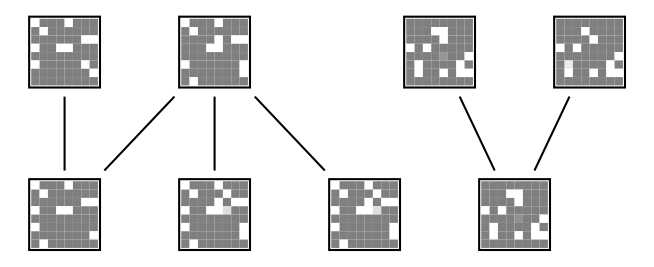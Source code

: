 graph test {
	n0 [shape=none,margin=none,label=<<table border="1" cellborder="0" cellspacing="0"><tr><td bgcolor="#ffffff"></td><td bgcolor="#7f7f7f"></td><td bgcolor="#7f7f7f"></td><td bgcolor="#7f7f7f"></td><td bgcolor="#ffffff"></td><td bgcolor="#7f7f7f"></td><td bgcolor="#7f7f7f"></td><td bgcolor="#7f7f7f"></td></tr><tr><td bgcolor="#7f7f7f"></td><td bgcolor="#ffffff"></td><td bgcolor="#7f7f7f"></td><td bgcolor="#7f7f7f"></td><td bgcolor="#7f7f7f"></td><td bgcolor="#7f7f7f"></td><td bgcolor="#7f7f7f"></td><td bgcolor="#7f7f7f"></td></tr><tr><td bgcolor="#7f7f7f"></td><td bgcolor="#7f7f7f"></td><td bgcolor="#7f7f7f"></td><td bgcolor="#7f7f7f"></td><td bgcolor="#ffffff"></td><td bgcolor="#7f7f7f"></td><td bgcolor="#ffffff"></td><td bgcolor="#ffffff"></td></tr><tr><td bgcolor="#7f7f7f"></td><td bgcolor="#7f7f7f"></td><td bgcolor="#7f7f7f"></td><td bgcolor="#ffffff"></td><td bgcolor="#ffffff"></td><td bgcolor="#7f7f7f"></td><td bgcolor="#7f7f7f"></td><td bgcolor="#7f7f7f"></td></tr><tr><td bgcolor="#7f7f7f"></td><td bgcolor="#7f7f7f"></td><td bgcolor="#7f7f7f"></td><td bgcolor="#7f7f7f"></td><td bgcolor="#7f7f7f"></td><td bgcolor="#7f7f7f"></td><td bgcolor="#7f7f7f"></td><td bgcolor="#7f7f7f"></td></tr><tr><td bgcolor="#ffffff"></td><td bgcolor="#7f7f7f"></td><td bgcolor="#7f7f7f"></td><td bgcolor="#7f7f7f"></td><td bgcolor="#7f7f7f"></td><td bgcolor="#7f7f7f"></td><td bgcolor="#7f7f7f"></td><td bgcolor="#ffffff"></td></tr><tr><td bgcolor="#7f7f7f"></td><td bgcolor="#7f7f7f"></td><td bgcolor="#7f7f7f"></td><td bgcolor="#7f7f7f"></td><td bgcolor="#7f7f7f"></td><td bgcolor="#7f7f7f"></td><td bgcolor="#7f7f7f"></td><td bgcolor="#ffffff"></td></tr><tr><td bgcolor="#7f7f7f"></td><td bgcolor="#ffffff"></td><td bgcolor="#7f7f7f"></td><td bgcolor="#7f7f7f"></td><td bgcolor="#7f7f7f"></td><td bgcolor="#7f7f7f"></td><td bgcolor="#7f7f7f"></td><td bgcolor="#7f7f7f"></td></tr></table>>];
	n1 [shape=none,margin=none,label=<<table border="1" cellborder="0" cellspacing="0"><tr><td bgcolor="#ffffff"></td><td bgcolor="#7f7f7f"></td><td bgcolor="#7f7f7f"></td><td bgcolor="#7f7f7f"></td><td bgcolor="#ffffff"></td><td bgcolor="#7f7f7f"></td><td bgcolor="#7f7f7f"></td><td bgcolor="#7f7f7f"></td></tr><tr><td bgcolor="#7f7f7f"></td><td bgcolor="#ffffff"></td><td bgcolor="#7f7f7f"></td><td bgcolor="#7f7f7f"></td><td bgcolor="#7f7f7f"></td><td bgcolor="#7f7f7f"></td><td bgcolor="#7f7f7f"></td><td bgcolor="#7f7f7f"></td></tr><tr><td bgcolor="#7f7f7f"></td><td bgcolor="#7f7f7f"></td><td bgcolor="#7f7f7f"></td><td bgcolor="#7f7f7f"></td><td bgcolor="#7f7f7f"></td><td bgcolor="#7f7f7f"></td><td bgcolor="#ffffff"></td><td bgcolor="#ffffff"></td></tr><tr><td bgcolor="#ffffff"></td><td bgcolor="#7f7f7f"></td><td bgcolor="#7f7f7f"></td><td bgcolor="#ffffff"></td><td bgcolor="#ffffff"></td><td bgcolor="#7f7f7f"></td><td bgcolor="#7f7f7f"></td><td bgcolor="#7f7f7f"></td></tr><tr><td bgcolor="#7f7f7f"></td><td bgcolor="#7f7f7f"></td><td bgcolor="#7f7f7f"></td><td bgcolor="#7f7f7f"></td><td bgcolor="#7f7f7f"></td><td bgcolor="#7f7f7f"></td><td bgcolor="#7f7f7f"></td><td bgcolor="#7f7f7f"></td></tr><tr><td bgcolor="#ffffff"></td><td bgcolor="#7f7f7f"></td><td bgcolor="#7f7f7f"></td><td bgcolor="#7f7f7f"></td><td bgcolor="#7f7f7f"></td><td bgcolor="#7f7f7f"></td><td bgcolor="#7f7f7f"></td><td bgcolor="#808080"></td></tr><tr><td bgcolor="#7f7f7f"></td><td bgcolor="#7f7f7f"></td><td bgcolor="#7f7f7f"></td><td bgcolor="#7f7f7f"></td><td bgcolor="#7f7f7f"></td><td bgcolor="#7f7f7f"></td><td bgcolor="#7f7f7f"></td><td bgcolor="#ffffff"></td></tr><tr><td bgcolor="#7f7f7f"></td><td bgcolor="#ffffff"></td><td bgcolor="#7f7f7f"></td><td bgcolor="#7f7f7f"></td><td bgcolor="#7f7f7f"></td><td bgcolor="#7f7f7f"></td><td bgcolor="#7f7f7f"></td><td bgcolor="#7f7f7f"></td></tr></table>>];
	n2 [shape=none,margin=none,label=<<table border="1" cellborder="0" cellspacing="0"><tr><td bgcolor="#7f7f7f"></td><td bgcolor="#7f7f7f"></td><td bgcolor="#7f7f7f"></td><td bgcolor="#7f7f7f"></td><td bgcolor="#7f7f7f"></td><td bgcolor="#7f7f7f"></td><td bgcolor="#7f7f7f"></td><td bgcolor="#7f7f7f"></td></tr><tr><td bgcolor="#7f7f7f"></td><td bgcolor="#7f7f7f"></td><td bgcolor="#7f7f7f"></td><td bgcolor="#ffffff"></td><td bgcolor="#ffffff"></td><td bgcolor="#7f7f7f"></td><td bgcolor="#7f7f7f"></td><td bgcolor="#7f7f7f"></td></tr><tr><td bgcolor="#7f7f7f"></td><td bgcolor="#7f7f7f"></td><td bgcolor="#7f7f7f"></td><td bgcolor="#7f7f7f"></td><td bgcolor="#ffffff"></td><td bgcolor="#7f7f7f"></td><td bgcolor="#7f7f7f"></td><td bgcolor="#7f7f7f"></td></tr><tr><td bgcolor="#ffffff"></td><td bgcolor="#7f7f7f"></td><td bgcolor="#ffffff"></td><td bgcolor="#7f7f7f"></td><td bgcolor="#7f7f7f"></td><td bgcolor="#7f7f7f"></td><td bgcolor="#7f7f7f"></td><td bgcolor="#7f7f7f"></td></tr><tr><td bgcolor="#7f7f7f"></td><td bgcolor="#7f7f7f"></td><td bgcolor="#7f7f7f"></td><td bgcolor="#7f7f7f"></td><td bgcolor="#959595"></td><td bgcolor="#7f7f7f"></td><td bgcolor="#7f7f7f"></td><td bgcolor="#ffffff"></td></tr><tr><td bgcolor="#7f7f7f"></td><td bgcolor="#ffffff"></td><td bgcolor="#7f7f7f"></td><td bgcolor="#7f7f7f"></td><td bgcolor="#7f7f7f"></td><td bgcolor="#7f7f7f"></td><td bgcolor="#ffffff"></td><td bgcolor="#7f7f7f"></td></tr><tr><td bgcolor="#7f7f7f"></td><td bgcolor="#ffffff"></td><td bgcolor="#7f7f7f"></td><td bgcolor="#7f7f7f"></td><td bgcolor="#ffffff"></td><td bgcolor="#7f7f7f"></td><td bgcolor="#ffffff"></td><td bgcolor="#ffffff"></td></tr><tr><td bgcolor="#7f7f7f"></td><td bgcolor="#7f7f7f"></td><td bgcolor="#7f7f7f"></td><td bgcolor="#7f7f7f"></td><td bgcolor="#7f7f7f"></td><td bgcolor="#7f7f7f"></td><td bgcolor="#7f7f7f"></td><td bgcolor="#7f7f7f"></td></tr></table>>];
	n3 [shape=none,margin=none,label=<<table border="1" cellborder="0" cellspacing="0"><tr><td bgcolor="#7f7f7f"></td><td bgcolor="#7f7f7f"></td><td bgcolor="#7f7f7f"></td><td bgcolor="#7f7f7f"></td><td bgcolor="#7f7f7f"></td><td bgcolor="#7f7f7f"></td><td bgcolor="#7f7f7f"></td><td bgcolor="#7f7f7f"></td></tr><tr><td bgcolor="#7f7f7f"></td><td bgcolor="#7f7f7f"></td><td bgcolor="#7f7f7f"></td><td bgcolor="#ffffff"></td><td bgcolor="#ffffff"></td><td bgcolor="#7f7f7f"></td><td bgcolor="#7f7f7f"></td><td bgcolor="#7f7f7f"></td></tr><tr><td bgcolor="#7f7f7f"></td><td bgcolor="#7f7f7f"></td><td bgcolor="#7f7f7f"></td><td bgcolor="#7f7f7f"></td><td bgcolor="#ffffff"></td><td bgcolor="#7f7f7f"></td><td bgcolor="#7f7f7f"></td><td bgcolor="#7f7f7f"></td></tr><tr><td bgcolor="#ffffff"></td><td bgcolor="#7f7f7f"></td><td bgcolor="#ffffff"></td><td bgcolor="#7f7f7f"></td><td bgcolor="#7f7f7f"></td><td bgcolor="#7f7f7f"></td><td bgcolor="#7f7f7f"></td><td bgcolor="#7f7f7f"></td></tr><tr><td bgcolor="#7f7f7f"></td><td bgcolor="#7f7f7f"></td><td bgcolor="#7f7f7f"></td><td bgcolor="#7f7f7f"></td><td bgcolor="#929292"></td><td bgcolor="#7f7f7f"></td><td bgcolor="#7f7f7f"></td><td bgcolor="#ffffff"></td></tr><tr><td bgcolor="#7f7f7f"></td><td bgcolor="#ffffff"></td><td bgcolor="#7f7f7f"></td><td bgcolor="#7f7f7f"></td><td bgcolor="#7f7f7f"></td><td bgcolor="#7f7f7f"></td><td bgcolor="#ffffff"></td><td bgcolor="#7f7f7f"></td></tr><tr><td bgcolor="#7f7f7f"></td><td bgcolor="#ffffff"></td><td bgcolor="#7f7f7f"></td><td bgcolor="#7f7f7f"></td><td bgcolor="#ffffff"></td><td bgcolor="#7f7f7f"></td><td bgcolor="#ffffff"></td><td bgcolor="#ffffff"></td></tr><tr><td bgcolor="#7f7f7f"></td><td bgcolor="#7f7f7f"></td><td bgcolor="#7f7f7f"></td><td bgcolor="#7f7f7f"></td><td bgcolor="#7f7f7f"></td><td bgcolor="#7f7f7f"></td><td bgcolor="#7f7f7f"></td><td bgcolor="#7f7f7f"></td></tr></table>>];
	n4 [shape=none,margin=none,label=<<table border="1" cellborder="0" cellspacing="0"><tr><td bgcolor="#ffffff"></td><td bgcolor="#7f7f7f"></td><td bgcolor="#7f7f7f"></td><td bgcolor="#7f7f7f"></td><td bgcolor="#ffffff"></td><td bgcolor="#7f7f7f"></td><td bgcolor="#7f7f7f"></td><td bgcolor="#7f7f7f"></td></tr><tr><td bgcolor="#7f7f7f"></td><td bgcolor="#ffffff"></td><td bgcolor="#7f7f7f"></td><td bgcolor="#7f7f7f"></td><td bgcolor="#7f7f7f"></td><td bgcolor="#7f7f7f"></td><td bgcolor="#7f7f7f"></td><td bgcolor="#7f7f7f"></td></tr><tr><td bgcolor="#7f7f7f"></td><td bgcolor="#7f7f7f"></td><td bgcolor="#7f7f7f"></td><td bgcolor="#7f7f7f"></td><td bgcolor="#7f7f7f"></td><td bgcolor="#7f7f7f"></td><td bgcolor="#ffffff"></td><td bgcolor="#ffffff"></td></tr><tr><td bgcolor="#ffffff"></td><td bgcolor="#7f7f7f"></td><td bgcolor="#7f7f7f"></td><td bgcolor="#ffffff"></td><td bgcolor="#ffffff"></td><td bgcolor="#7f7f7f"></td><td bgcolor="#7f7f7f"></td><td bgcolor="#7f7f7f"></td></tr><tr><td bgcolor="#7f7f7f"></td><td bgcolor="#7f7f7f"></td><td bgcolor="#7f7f7f"></td><td bgcolor="#7f7f7f"></td><td bgcolor="#7f7f7f"></td><td bgcolor="#7f7f7f"></td><td bgcolor="#7f7f7f"></td><td bgcolor="#7f7f7f"></td></tr><tr><td bgcolor="#ffffff"></td><td bgcolor="#7f7f7f"></td><td bgcolor="#7f7f7f"></td><td bgcolor="#7f7f7f"></td><td bgcolor="#7f7f7f"></td><td bgcolor="#7f7f7f"></td><td bgcolor="#ffffff"></td><td bgcolor="#7f7f7f"></td></tr><tr><td bgcolor="#7f7f7f"></td><td bgcolor="#7f7f7f"></td><td bgcolor="#7f7f7f"></td><td bgcolor="#7f7f7f"></td><td bgcolor="#7f7f7f"></td><td bgcolor="#7f7f7f"></td><td bgcolor="#7f7f7f"></td><td bgcolor="#ffffff"></td></tr><tr><td bgcolor="#7f7f7f"></td><td bgcolor="#7f7f7f"></td><td bgcolor="#7f7f7f"></td><td bgcolor="#7f7f7f"></td><td bgcolor="#7f7f7f"></td><td bgcolor="#7f7f7f"></td><td bgcolor="#7f7f7f"></td><td bgcolor="#7f7f7f"></td></tr></table>>];
	n5 [shape=none,margin=none,label=<<table border="1" cellborder="0" cellspacing="0"><tr><td bgcolor="#ffffff"></td><td bgcolor="#7f7f7f"></td><td bgcolor="#7f7f7f"></td><td bgcolor="#7f7f7f"></td><td bgcolor="#ffffff"></td><td bgcolor="#7f7f7f"></td><td bgcolor="#7f7f7f"></td><td bgcolor="#7f7f7f"></td></tr><tr><td bgcolor="#7f7f7f"></td><td bgcolor="#ffffff"></td><td bgcolor="#7f7f7f"></td><td bgcolor="#7f7f7f"></td><td bgcolor="#7f7f7f"></td><td bgcolor="#ffffff"></td><td bgcolor="#7f7f7f"></td><td bgcolor="#7f7f7f"></td></tr><tr><td bgcolor="#7f7f7f"></td><td bgcolor="#7f7f7f"></td><td bgcolor="#7f7f7f"></td><td bgcolor="#7f7f7f"></td><td bgcolor="#ffffff"></td><td bgcolor="#7f7f7f"></td><td bgcolor="#ffffff"></td><td bgcolor="#ffffff"></td></tr><tr><td bgcolor="#ffffff"></td><td bgcolor="#7f7f7f"></td><td bgcolor="#7f7f7f"></td><td bgcolor="#ffffff"></td><td bgcolor="#ffffff"></td><td bgcolor="#dedede"></td><td bgcolor="#7f7f7f"></td><td bgcolor="#7f7f7f"></td></tr><tr><td bgcolor="#7f7f7f"></td><td bgcolor="#7f7f7f"></td><td bgcolor="#7f7f7f"></td><td bgcolor="#7f7f7f"></td><td bgcolor="#7f7f7f"></td><td bgcolor="#7f7f7f"></td><td bgcolor="#7f7f7f"></td><td bgcolor="#7f7f7f"></td></tr><tr><td bgcolor="#ffffff"></td><td bgcolor="#7f7f7f"></td><td bgcolor="#7f7f7f"></td><td bgcolor="#7f7f7f"></td><td bgcolor="#7f7f7f"></td><td bgcolor="#7f7f7f"></td><td bgcolor="#7f7f7f"></td><td bgcolor="#ffffff"></td></tr><tr><td bgcolor="#7f7f7f"></td><td bgcolor="#7f7f7f"></td><td bgcolor="#7f7f7f"></td><td bgcolor="#7f7f7f"></td><td bgcolor="#7f7f7f"></td><td bgcolor="#7f7f7f"></td><td bgcolor="#7f7f7f"></td><td bgcolor="#ffffff"></td></tr><tr><td bgcolor="#7f7f7f"></td><td bgcolor="#ffffff"></td><td bgcolor="#7f7f7f"></td><td bgcolor="#7f7f7f"></td><td bgcolor="#7f7f7f"></td><td bgcolor="#7f7f7f"></td><td bgcolor="#7f7f7f"></td><td bgcolor="#7f7f7f"></td></tr></table>>];
	n6 [shape=none,margin=none,label=<<table border="1" cellborder="0" cellspacing="0"><tr><td bgcolor="#ffffff"></td><td bgcolor="#7f7f7f"></td><td bgcolor="#7f7f7f"></td><td bgcolor="#7f7f7f"></td><td bgcolor="#ffffff"></td><td bgcolor="#7f7f7f"></td><td bgcolor="#7f7f7f"></td><td bgcolor="#7f7f7f"></td></tr><tr><td bgcolor="#7f7f7f"></td><td bgcolor="#ffffff"></td><td bgcolor="#7f7f7f"></td><td bgcolor="#7f7f7f"></td><td bgcolor="#7f7f7f"></td><td bgcolor="#ffffff"></td><td bgcolor="#7f7f7f"></td><td bgcolor="#7f7f7f"></td></tr><tr><td bgcolor="#7f7f7f"></td><td bgcolor="#7f7f7f"></td><td bgcolor="#7f7f7f"></td><td bgcolor="#7f7f7f"></td><td bgcolor="#ffffff"></td><td bgcolor="#7f7f7f"></td><td bgcolor="#ffffff"></td><td bgcolor="#ffffff"></td></tr><tr><td bgcolor="#ffffff"></td><td bgcolor="#7f7f7f"></td><td bgcolor="#7f7f7f"></td><td bgcolor="#ffffff"></td><td bgcolor="#ffffff"></td><td bgcolor="#dedede"></td><td bgcolor="#7f7f7f"></td><td bgcolor="#7f7f7f"></td></tr><tr><td bgcolor="#7f7f7f"></td><td bgcolor="#7f7f7f"></td><td bgcolor="#7f7f7f"></td><td bgcolor="#7f7f7f"></td><td bgcolor="#7f7f7f"></td><td bgcolor="#7f7f7f"></td><td bgcolor="#7f7f7f"></td><td bgcolor="#7f7f7f"></td></tr><tr><td bgcolor="#ffffff"></td><td bgcolor="#7f7f7f"></td><td bgcolor="#7f7f7f"></td><td bgcolor="#7f7f7f"></td><td bgcolor="#7f7f7f"></td><td bgcolor="#7f7f7f"></td><td bgcolor="#7f7f7f"></td><td bgcolor="#ffffff"></td></tr><tr><td bgcolor="#7f7f7f"></td><td bgcolor="#7f7f7f"></td><td bgcolor="#7f7f7f"></td><td bgcolor="#7f7f7f"></td><td bgcolor="#7f7f7f"></td><td bgcolor="#7f7f7f"></td><td bgcolor="#7f7f7f"></td><td bgcolor="#ffffff"></td></tr><tr><td bgcolor="#7f7f7f"></td><td bgcolor="#ffffff"></td><td bgcolor="#7f7f7f"></td><td bgcolor="#7f7f7f"></td><td bgcolor="#7f7f7f"></td><td bgcolor="#7f7f7f"></td><td bgcolor="#7f7f7f"></td><td bgcolor="#7f7f7f"></td></tr></table>>];
	n7 [shape=none,margin=none,label=<<table border="1" cellborder="0" cellspacing="0"><tr><td bgcolor="#7f7f7f"></td><td bgcolor="#7f7f7f"></td><td bgcolor="#7f7f7f"></td><td bgcolor="#7f7f7f"></td><td bgcolor="#7f7f7f"></td><td bgcolor="#7f7f7f"></td><td bgcolor="#7f7f7f"></td><td bgcolor="#7f7f7f"></td></tr><tr><td bgcolor="#7f7f7f"></td><td bgcolor="#7f7f7f"></td><td bgcolor="#7f7f7f"></td><td bgcolor="#ffffff"></td><td bgcolor="#7f7f7f"></td><td bgcolor="#7f7f7f"></td><td bgcolor="#7f7f7f"></td><td bgcolor="#7f7f7f"></td></tr><tr><td bgcolor="#7f7f7f"></td><td bgcolor="#7f7f7f"></td><td bgcolor="#7f7f7f"></td><td bgcolor="#7f7f7f"></td><td bgcolor="#ffffff"></td><td bgcolor="#7f7f7f"></td><td bgcolor="#7f7f7f"></td><td bgcolor="#7f7f7f"></td></tr><tr><td bgcolor="#ffffff"></td><td bgcolor="#7f7f7f"></td><td bgcolor="#ffffff"></td><td bgcolor="#7f7f7f"></td><td bgcolor="#7f7f7f"></td><td bgcolor="#7f7f7f"></td><td bgcolor="#7f7f7f"></td><td bgcolor="#7f7f7f"></td></tr><tr><td bgcolor="#7f7f7f"></td><td bgcolor="#7f7f7f"></td><td bgcolor="#7f7f7f"></td><td bgcolor="#7f7f7f"></td><td bgcolor="#7f7f7f"></td><td bgcolor="#7f7f7f"></td><td bgcolor="#7f7f7f"></td><td bgcolor="#ffffff"></td></tr><tr><td bgcolor="#7f7f7f"></td><td bgcolor="#eaeaea"></td><td bgcolor="#7f7f7f"></td><td bgcolor="#7f7f7f"></td><td bgcolor="#7f7f7f"></td><td bgcolor="#7f7f7f"></td><td bgcolor="#ffffff"></td><td bgcolor="#7f7f7f"></td></tr><tr><td bgcolor="#7f7f7f"></td><td bgcolor="#ffffff"></td><td bgcolor="#7f7f7f"></td><td bgcolor="#7f7f7f"></td><td bgcolor="#ffffff"></td><td bgcolor="#7f7f7f"></td><td bgcolor="#ffffff"></td><td bgcolor="#ffffff"></td></tr><tr><td bgcolor="#7f7f7f"></td><td bgcolor="#7f7f7f"></td><td bgcolor="#7f7f7f"></td><td bgcolor="#7f7f7f"></td><td bgcolor="#7f7f7f"></td><td bgcolor="#7f7f7f"></td><td bgcolor="#7f7f7f"></td><td bgcolor="#7f7f7f"></td></tr></table>>];

	n2 -- n3
	n7 -- n3
	n0 -- n6
	n0 -- n5
	n0 -- n1
	n4 -- n1

}
